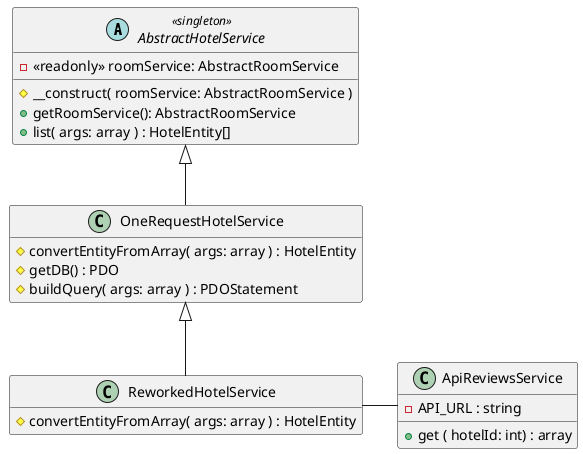@startuml api-reviews-service

hide empty attributes
hide empty methods

abstract class AbstractHotelService <<singleton>> {
  - <<readonly>> roomService: AbstractRoomService

  # __construct( roomService: AbstractRoomService )
  + getRoomService(): AbstractRoomService
  + list( args: array ) : HotelEntity[]
}

class OneRequestHotelService extends AbstractHotelService {
  # convertEntityFromArray( args: array ) : HotelEntity
  # getDB() : PDO
  # buildQuery( args: array ) : PDOStatement
}

class ReworkedHotelService extends OneRequestHotelService {
  # convertEntityFromArray( args: array ) : HotelEntity
}

class ApiReviewsService {
  - API_URL : string
  + get ( hotelId: int) : array
}

ReworkedHotelService -right- ApiReviewsService

@enduml